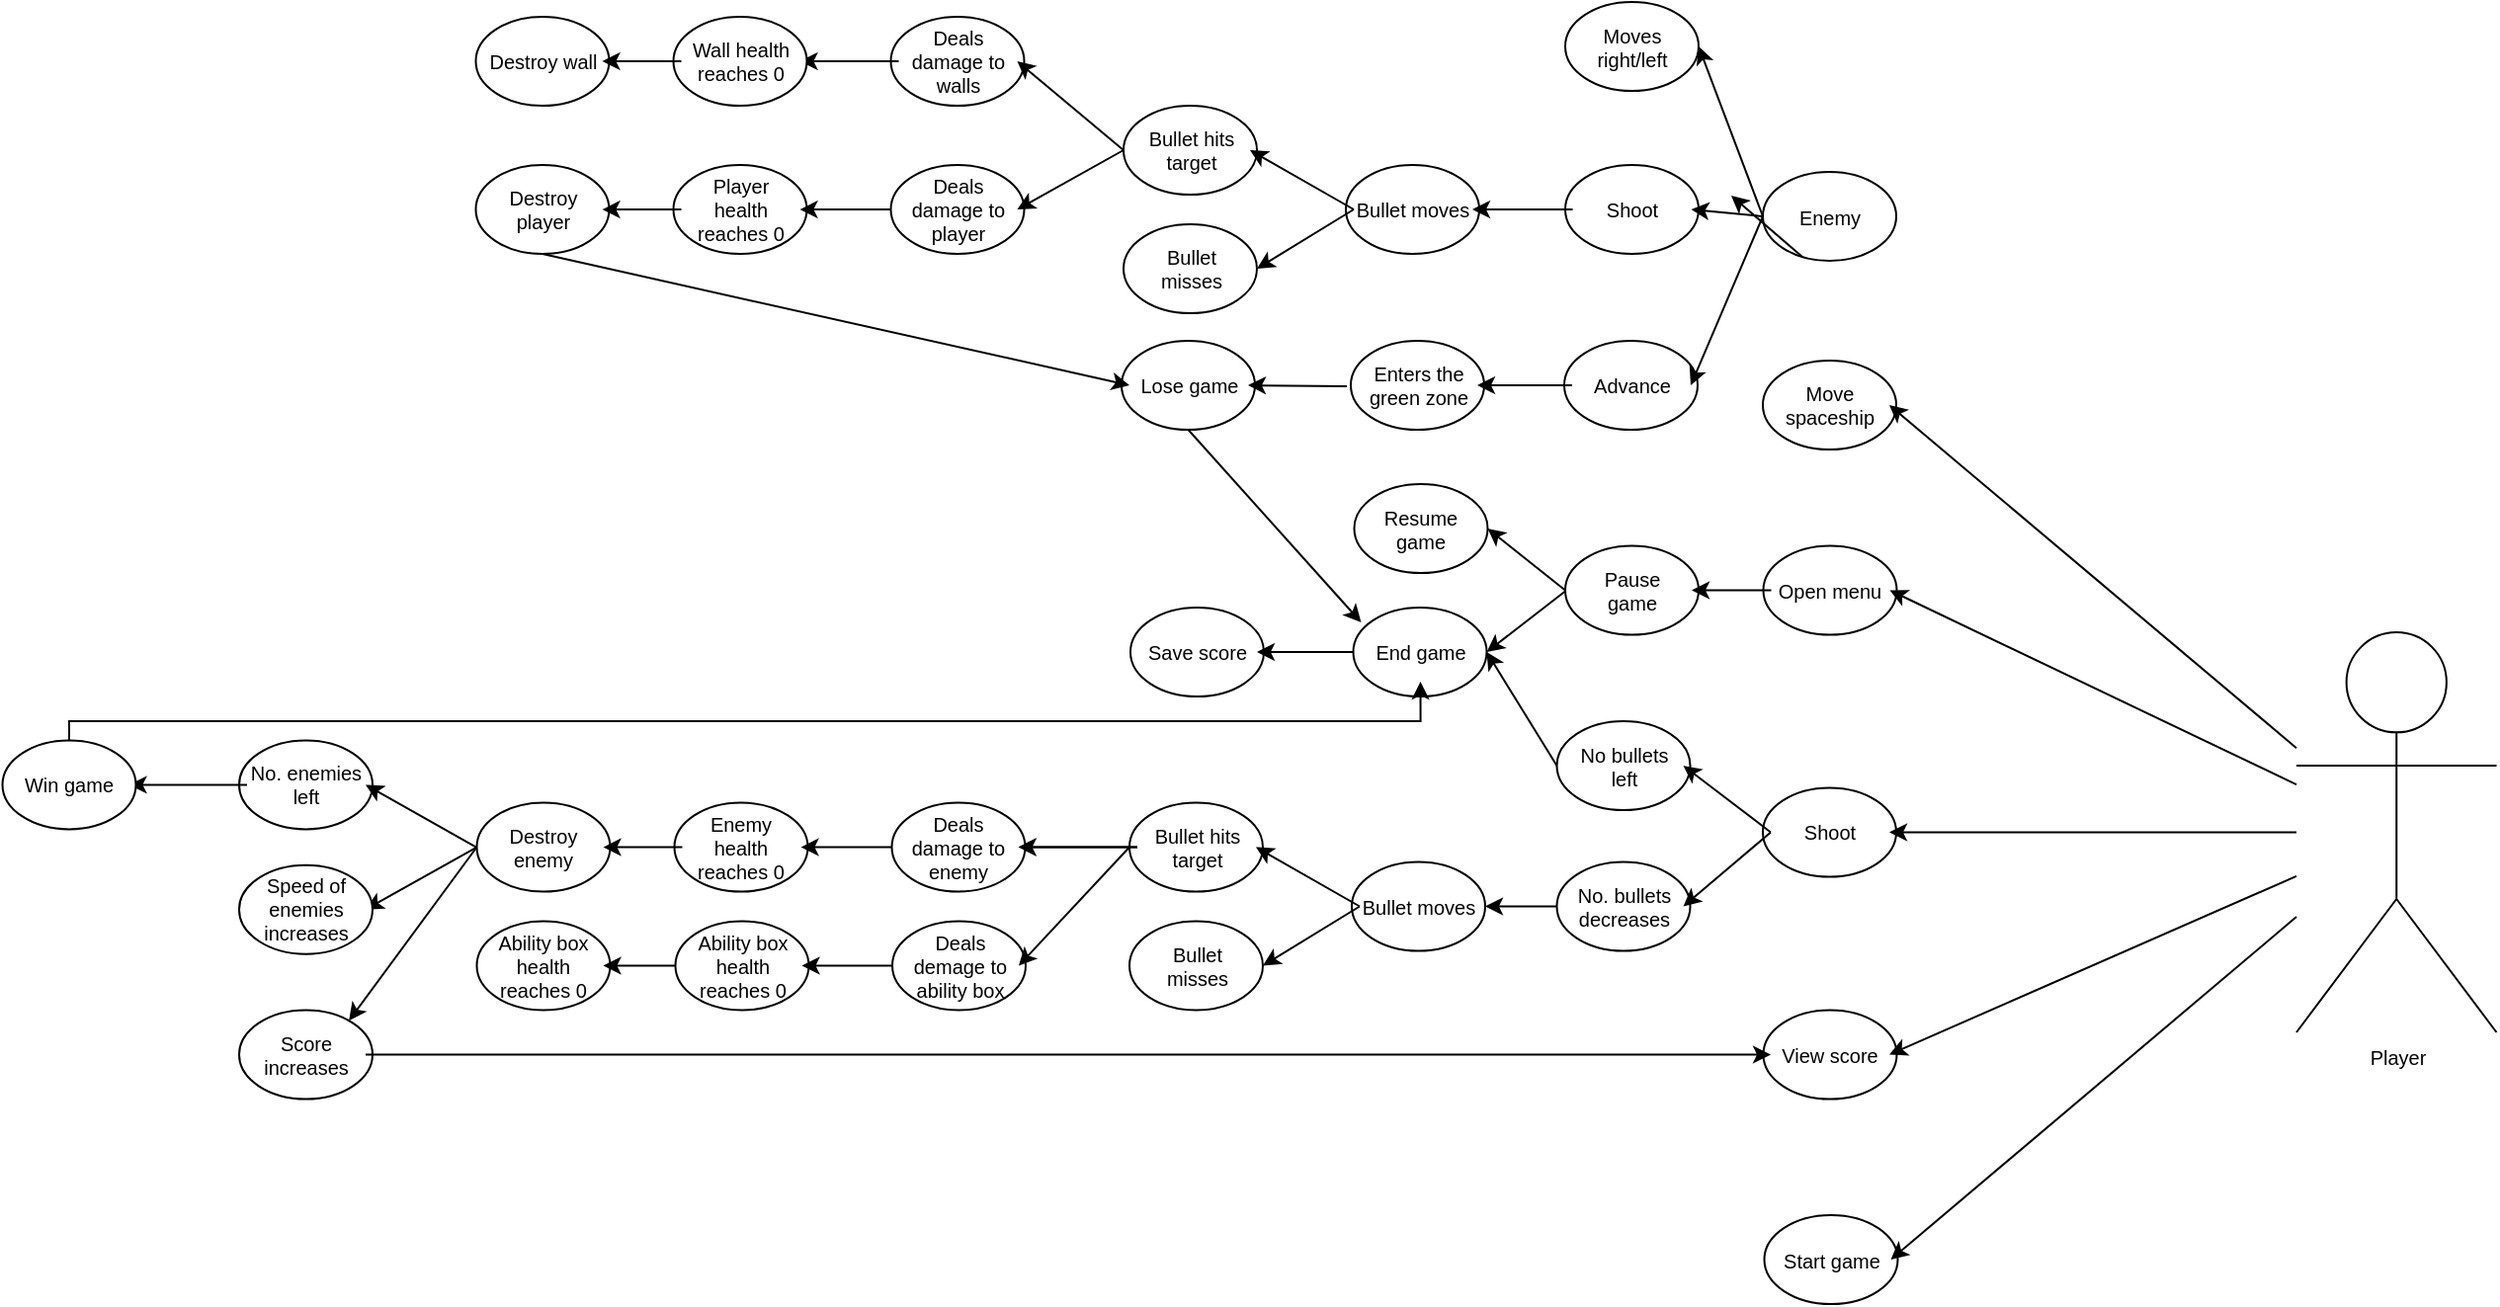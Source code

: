 <mxfile version="26.0.16">
  <diagram name="Page-1" id="b5b7bab2-c9e2-2cf4-8b2a-24fd1a2a6d21">
    <mxGraphModel dx="2098" dy="879" grid="1" gridSize="10" guides="1" tooltips="1" connect="1" arrows="1" fold="1" page="1" pageScale="1" pageWidth="827" pageHeight="1169" background="none" math="0" shadow="0">
      <root>
        <mxCell id="0" />
        <mxCell id="1" parent="0" />
        <mxCell id="6e0c8c40b5770093-67" style="edgeStyle=none;rounded=0;html=1;entryX=0.43;entryY=0.173;entryPerimeter=0;dashed=1;labelBackgroundColor=none;startFill=0;endArrow=open;endFill=0;endSize=10;fontFamily=Verdana;fontSize=10;" parent="1" target="6e0c8c40b5770093-47" edge="1">
          <mxGeometry relative="1" as="geometry">
            <mxPoint x="696.969" y="714.5" as="sourcePoint" />
          </mxGeometry>
        </mxCell>
        <mxCell id="6e0c8c40b5770093-58" style="rounded=0;html=1;dashed=1;labelBackgroundColor=none;startFill=0;endArrow=open;endFill=0;endSize=10;fontFamily=Verdana;fontSize=10;entryX=0.592;entryY=0.2;entryPerimeter=0;edgeStyle=elbowEdgeStyle;" parent="1" target="6e0c8c40b5770093-11" edge="1">
          <mxGeometry relative="1" as="geometry">
            <mxPoint x="528" y="220" as="sourcePoint" />
          </mxGeometry>
        </mxCell>
        <mxCell id="6e0c8c40b5770093-62" style="edgeStyle=none;rounded=0;html=1;dashed=1;labelBackgroundColor=none;startFill=0;endArrow=open;endFill=0;endSize=10;fontFamily=Verdana;fontSize=10;exitX=1.002;exitY=0.668;exitPerimeter=0;" parent="1" target="6e0c8c40b5770093-25" edge="1">
          <mxGeometry relative="1" as="geometry">
            <mxPoint x="966.06" y="360.84" as="sourcePoint" />
          </mxGeometry>
        </mxCell>
        <mxCell id="6e0c8c40b5770093-63" style="edgeStyle=orthogonalEdgeStyle;rounded=0;html=1;dashed=1;labelBackgroundColor=none;startFill=0;endArrow=open;endFill=0;endSize=10;fontFamily=Verdana;fontSize=10;" parent="1" target="6e0c8c40b5770093-25" edge="1">
          <mxGeometry relative="1" as="geometry">
            <Array as="points">
              <mxPoint x="665.5" y="359.5" />
              <mxPoint x="665.5" y="464.5" />
            </Array>
            <mxPoint x="641.5" y="359.6" as="sourcePoint" />
          </mxGeometry>
        </mxCell>
        <mxCell id="Hq6ZZw62BUB0z7HVOhvZ-6" value="Player" style="shape=umlActor;verticalLabelPosition=bottom;verticalAlign=top;html=1;fontSize=10;" vertex="1" parent="1">
          <mxGeometry x="650" y="795" width="101.25" height="202.5" as="geometry" />
        </mxCell>
        <mxCell id="Hq6ZZw62BUB0z7HVOhvZ-7" value="" style="ellipse;whiteSpace=wrap;html=1;fontSize=10;" vertex="1" parent="1">
          <mxGeometry x="380.75" y="1090" width="67.5" height="45" as="geometry" />
        </mxCell>
        <mxCell id="Hq6ZZw62BUB0z7HVOhvZ-10" value="Start game" style="text;html=1;align=center;verticalAlign=middle;whiteSpace=wrap;rounded=0;fontSize=10;" vertex="1" parent="1">
          <mxGeometry x="384.75" y="1097.5" width="60" height="30" as="geometry" />
        </mxCell>
        <mxCell id="Hq6ZZw62BUB0z7HVOhvZ-13" value="" style="ellipse;whiteSpace=wrap;html=1;fontSize=10;" vertex="1" parent="1">
          <mxGeometry x="380.25" y="751.25" width="67.5" height="45" as="geometry" />
        </mxCell>
        <mxCell id="Hq6ZZw62BUB0z7HVOhvZ-14" value="Open menu" style="text;html=1;align=center;verticalAlign=middle;whiteSpace=wrap;rounded=0;fontSize=10;" vertex="1" parent="1">
          <mxGeometry x="384.25" y="758.75" width="60" height="30" as="geometry" />
        </mxCell>
        <mxCell id="Hq6ZZw62BUB0z7HVOhvZ-15" value="" style="ellipse;whiteSpace=wrap;html=1;fontSize=10;" vertex="1" parent="1">
          <mxGeometry x="172.75" y="782.5" width="67.5" height="45" as="geometry" />
        </mxCell>
        <mxCell id="Hq6ZZw62BUB0z7HVOhvZ-16" value="End game" style="text;html=1;align=center;verticalAlign=middle;whiteSpace=wrap;rounded=0;fontSize=10;" vertex="1" parent="1">
          <mxGeometry x="176.75" y="790" width="60" height="30" as="geometry" />
        </mxCell>
        <mxCell id="Hq6ZZw62BUB0z7HVOhvZ-17" value="" style="ellipse;whiteSpace=wrap;html=1;fontSize=10;" vertex="1" parent="1">
          <mxGeometry x="380" y="657.5" width="67.5" height="45" as="geometry" />
        </mxCell>
        <mxCell id="Hq6ZZw62BUB0z7HVOhvZ-18" value="Move spaceship" style="text;html=1;align=center;verticalAlign=middle;whiteSpace=wrap;rounded=0;fontSize=10;" vertex="1" parent="1">
          <mxGeometry x="384" y="665" width="60" height="30" as="geometry" />
        </mxCell>
        <mxCell id="Hq6ZZw62BUB0z7HVOhvZ-19" value="" style="ellipse;whiteSpace=wrap;html=1;fontSize=10;" vertex="1" parent="1">
          <mxGeometry x="380" y="873.75" width="67.5" height="45" as="geometry" />
        </mxCell>
        <mxCell id="Hq6ZZw62BUB0z7HVOhvZ-20" value="Shoot" style="text;html=1;align=center;verticalAlign=middle;whiteSpace=wrap;rounded=0;fontSize=10;" vertex="1" parent="1">
          <mxGeometry x="384" y="881.25" width="60" height="30" as="geometry" />
        </mxCell>
        <mxCell id="Hq6ZZw62BUB0z7HVOhvZ-21" value="" style="ellipse;whiteSpace=wrap;html=1;fontSize=10;" vertex="1" parent="1">
          <mxGeometry x="380.25" y="986.25" width="67.5" height="45" as="geometry" />
        </mxCell>
        <mxCell id="Hq6ZZw62BUB0z7HVOhvZ-22" value="View score" style="text;html=1;align=center;verticalAlign=middle;whiteSpace=wrap;rounded=0;fontSize=10;" vertex="1" parent="1">
          <mxGeometry x="384" y="993.75" width="60" height="30" as="geometry" />
        </mxCell>
        <mxCell id="Hq6ZZw62BUB0z7HVOhvZ-25" value="" style="ellipse;whiteSpace=wrap;html=1;fontSize=10;" vertex="1" parent="1">
          <mxGeometry x="60" y="782.5" width="67.5" height="45" as="geometry" />
        </mxCell>
        <mxCell id="Hq6ZZw62BUB0z7HVOhvZ-26" value="Save score" style="text;html=1;align=center;verticalAlign=middle;whiteSpace=wrap;rounded=0;fontSize=10;" vertex="1" parent="1">
          <mxGeometry x="64" y="790" width="60" height="30" as="geometry" />
        </mxCell>
        <mxCell id="Hq6ZZw62BUB0z7HVOhvZ-27" value="" style="ellipse;whiteSpace=wrap;html=1;fontSize=10;" vertex="1" parent="1">
          <mxGeometry x="173.25" y="720" width="67.5" height="45" as="geometry" />
        </mxCell>
        <mxCell id="Hq6ZZw62BUB0z7HVOhvZ-28" value="Resume game" style="text;html=1;align=center;verticalAlign=middle;whiteSpace=wrap;rounded=0;fontSize=10;" vertex="1" parent="1">
          <mxGeometry x="177" y="727.5" width="60" height="30" as="geometry" />
        </mxCell>
        <mxCell id="Hq6ZZw62BUB0z7HVOhvZ-29" value="" style="ellipse;whiteSpace=wrap;html=1;fontSize=10;" vertex="1" parent="1">
          <mxGeometry x="280" y="751.25" width="67.5" height="45" as="geometry" />
        </mxCell>
        <mxCell id="Hq6ZZw62BUB0z7HVOhvZ-30" value="Pause&lt;br&gt;game" style="text;html=1;align=center;verticalAlign=middle;whiteSpace=wrap;rounded=0;fontSize=10;" vertex="1" parent="1">
          <mxGeometry x="284" y="758.75" width="60" height="30" as="geometry" />
        </mxCell>
        <mxCell id="Hq6ZZw62BUB0z7HVOhvZ-31" value="" style="ellipse;whiteSpace=wrap;html=1;fontSize=10;" vertex="1" parent="1">
          <mxGeometry x="275.75" y="840" width="67.5" height="45" as="geometry" />
        </mxCell>
        <mxCell id="Hq6ZZw62BUB0z7HVOhvZ-32" value="No bullets left" style="text;html=1;align=center;verticalAlign=middle;whiteSpace=wrap;rounded=0;fontSize=10;" vertex="1" parent="1">
          <mxGeometry x="279.75" y="847.5" width="60" height="30" as="geometry" />
        </mxCell>
        <mxCell id="Hq6ZZw62BUB0z7HVOhvZ-33" value="" style="ellipse;whiteSpace=wrap;html=1;fontSize=10;" vertex="1" parent="1">
          <mxGeometry x="172" y="911.25" width="67.5" height="45" as="geometry" />
        </mxCell>
        <mxCell id="Hq6ZZw62BUB0z7HVOhvZ-34" value="Bullet moves" style="text;html=1;align=center;verticalAlign=middle;whiteSpace=wrap;rounded=0;fontSize=10;" vertex="1" parent="1">
          <mxGeometry x="176" y="918.75" width="60" height="30" as="geometry" />
        </mxCell>
        <mxCell id="Hq6ZZw62BUB0z7HVOhvZ-35" value="" style="ellipse;whiteSpace=wrap;html=1;fontSize=10;" vertex="1" parent="1">
          <mxGeometry x="59.5" y="881.25" width="67.5" height="45" as="geometry" />
        </mxCell>
        <mxCell id="Hq6ZZw62BUB0z7HVOhvZ-103" value="" style="edgeStyle=orthogonalEdgeStyle;rounded=0;orthogonalLoop=1;jettySize=auto;html=1;" edge="1" parent="1" source="Hq6ZZw62BUB0z7HVOhvZ-36" target="Hq6ZZw62BUB0z7HVOhvZ-53">
          <mxGeometry relative="1" as="geometry" />
        </mxCell>
        <mxCell id="Hq6ZZw62BUB0z7HVOhvZ-36" value="Bullet hits target" style="text;html=1;align=center;verticalAlign=middle;whiteSpace=wrap;rounded=0;fontSize=10;" vertex="1" parent="1">
          <mxGeometry x="63.5" y="888.75" width="60" height="30" as="geometry" />
        </mxCell>
        <mxCell id="Hq6ZZw62BUB0z7HVOhvZ-37" value="" style="ellipse;whiteSpace=wrap;html=1;fontSize=10;" vertex="1" parent="1">
          <mxGeometry x="59.5" y="941.25" width="67.5" height="45" as="geometry" />
        </mxCell>
        <mxCell id="Hq6ZZw62BUB0z7HVOhvZ-38" value="Bullet misses" style="text;html=1;align=center;verticalAlign=middle;whiteSpace=wrap;rounded=0;fontSize=10;" vertex="1" parent="1">
          <mxGeometry x="63.5" y="948.75" width="60" height="30" as="geometry" />
        </mxCell>
        <mxCell id="Hq6ZZw62BUB0z7HVOhvZ-39" value="" style="ellipse;whiteSpace=wrap;html=1;fontSize=10;" vertex="1" parent="1">
          <mxGeometry x="275.75" y="911.25" width="67.5" height="45" as="geometry" />
        </mxCell>
        <mxCell id="Hq6ZZw62BUB0z7HVOhvZ-40" value="No. bullets decreases" style="text;html=1;align=center;verticalAlign=middle;whiteSpace=wrap;rounded=0;fontSize=10;" vertex="1" parent="1">
          <mxGeometry x="279.75" y="918.75" width="60" height="30" as="geometry" />
        </mxCell>
        <mxCell id="Hq6ZZw62BUB0z7HVOhvZ-42" value="" style="endArrow=classic;html=1;rounded=0;exitX=0;exitY=0.5;exitDx=0;exitDy=0;entryX=1;entryY=0.5;entryDx=0;entryDy=0;fontSize=10;" edge="1" parent="1" source="Hq6ZZw62BUB0z7HVOhvZ-14" target="Hq6ZZw62BUB0z7HVOhvZ-30">
          <mxGeometry width="50" height="50" relative="1" as="geometry">
            <mxPoint x="350" y="1031.25" as="sourcePoint" />
            <mxPoint x="400" y="981.25" as="targetPoint" />
          </mxGeometry>
        </mxCell>
        <mxCell id="Hq6ZZw62BUB0z7HVOhvZ-43" value="" style="endArrow=classic;html=1;rounded=0;exitX=0;exitY=0.5;exitDx=0;exitDy=0;entryX=1;entryY=0.5;entryDx=0;entryDy=0;fontSize=10;" edge="1" parent="1" source="Hq6ZZw62BUB0z7HVOhvZ-29" target="Hq6ZZw62BUB0z7HVOhvZ-27">
          <mxGeometry width="50" height="50" relative="1" as="geometry">
            <mxPoint x="360" y="1041.25" as="sourcePoint" />
            <mxPoint x="240.5" y="742.5" as="targetPoint" />
          </mxGeometry>
        </mxCell>
        <mxCell id="Hq6ZZw62BUB0z7HVOhvZ-44" value="" style="endArrow=classic;html=1;rounded=0;entryX=1;entryY=0.5;entryDx=0;entryDy=0;fontSize=10;" edge="1" parent="1" target="Hq6ZZw62BUB0z7HVOhvZ-15">
          <mxGeometry width="50" height="50" relative="1" as="geometry">
            <mxPoint x="280" y="774.25" as="sourcePoint" />
            <mxPoint x="420" y="1001.25" as="targetPoint" />
          </mxGeometry>
        </mxCell>
        <mxCell id="Hq6ZZw62BUB0z7HVOhvZ-45" value="" style="endArrow=classic;html=1;rounded=0;exitX=0;exitY=0.5;exitDx=0;exitDy=0;entryX=1;entryY=0.5;entryDx=0;entryDy=0;fontSize=10;" edge="1" parent="1" source="Hq6ZZw62BUB0z7HVOhvZ-15" target="Hq6ZZw62BUB0z7HVOhvZ-26">
          <mxGeometry width="50" height="50" relative="1" as="geometry">
            <mxPoint x="380" y="1061.25" as="sourcePoint" />
            <mxPoint x="430" y="1011.25" as="targetPoint" />
          </mxGeometry>
        </mxCell>
        <mxCell id="Hq6ZZw62BUB0z7HVOhvZ-46" value="" style="endArrow=classic;html=1;rounded=0;exitX=0;exitY=0.5;exitDx=0;exitDy=0;entryX=1;entryY=0.5;entryDx=0;entryDy=0;fontSize=10;" edge="1" parent="1" source="Hq6ZZw62BUB0z7HVOhvZ-20" target="Hq6ZZw62BUB0z7HVOhvZ-32">
          <mxGeometry width="50" height="50" relative="1" as="geometry">
            <mxPoint x="389.25" y="833.75" as="sourcePoint" />
            <mxPoint x="439.25" y="783.75" as="targetPoint" />
          </mxGeometry>
        </mxCell>
        <mxCell id="Hq6ZZw62BUB0z7HVOhvZ-47" value="" style="endArrow=classic;html=1;rounded=0;exitX=0;exitY=0.5;exitDx=0;exitDy=0;entryX=1;entryY=0.5;entryDx=0;entryDy=0;fontSize=10;" edge="1" parent="1" source="Hq6ZZw62BUB0z7HVOhvZ-20" target="Hq6ZZw62BUB0z7HVOhvZ-40">
          <mxGeometry width="50" height="50" relative="1" as="geometry">
            <mxPoint x="399.25" y="843.75" as="sourcePoint" />
            <mxPoint x="449.25" y="793.75" as="targetPoint" />
          </mxGeometry>
        </mxCell>
        <mxCell id="Hq6ZZw62BUB0z7HVOhvZ-48" value="" style="endArrow=classic;html=1;rounded=0;entryX=1;entryY=0.5;entryDx=0;entryDy=0;exitX=0;exitY=0.5;exitDx=0;exitDy=0;fontSize=10;" edge="1" parent="1" source="Hq6ZZw62BUB0z7HVOhvZ-39" target="Hq6ZZw62BUB0z7HVOhvZ-33">
          <mxGeometry width="50" height="50" relative="1" as="geometry">
            <mxPoint x="329.25" y="983.75" as="sourcePoint" />
            <mxPoint x="259.25" y="1003.75" as="targetPoint" />
          </mxGeometry>
        </mxCell>
        <mxCell id="Hq6ZZw62BUB0z7HVOhvZ-49" value="" style="endArrow=classic;html=1;rounded=0;exitX=0;exitY=0.5;exitDx=0;exitDy=0;entryX=1;entryY=0.5;entryDx=0;entryDy=0;fontSize=10;" edge="1" parent="1" source="Hq6ZZw62BUB0z7HVOhvZ-34" target="Hq6ZZw62BUB0z7HVOhvZ-36">
          <mxGeometry width="50" height="50" relative="1" as="geometry">
            <mxPoint x="419.25" y="863.75" as="sourcePoint" />
            <mxPoint x="469.25" y="813.75" as="targetPoint" />
          </mxGeometry>
        </mxCell>
        <mxCell id="Hq6ZZw62BUB0z7HVOhvZ-50" value="" style="endArrow=classic;html=1;rounded=0;exitX=0;exitY=0.5;exitDx=0;exitDy=0;entryX=1;entryY=0.5;entryDx=0;entryDy=0;fontSize=10;" edge="1" parent="1" source="Hq6ZZw62BUB0z7HVOhvZ-34" target="Hq6ZZw62BUB0z7HVOhvZ-37">
          <mxGeometry width="50" height="50" relative="1" as="geometry">
            <mxPoint x="429.25" y="873.75" as="sourcePoint" />
            <mxPoint x="479.25" y="823.75" as="targetPoint" />
          </mxGeometry>
        </mxCell>
        <mxCell id="Hq6ZZw62BUB0z7HVOhvZ-52" value="" style="ellipse;whiteSpace=wrap;html=1;fontSize=10;" vertex="1" parent="1">
          <mxGeometry x="-60.75" y="881.25" width="67.5" height="45" as="geometry" />
        </mxCell>
        <mxCell id="Hq6ZZw62BUB0z7HVOhvZ-53" value="Deals damage to enemy" style="text;html=1;align=center;verticalAlign=middle;whiteSpace=wrap;rounded=0;fontSize=10;" vertex="1" parent="1">
          <mxGeometry x="-56.75" y="888.75" width="60" height="30" as="geometry" />
        </mxCell>
        <mxCell id="Hq6ZZw62BUB0z7HVOhvZ-63" value="" style="endArrow=classic;html=1;rounded=0;exitX=0;exitY=0.5;exitDx=0;exitDy=0;entryX=1;entryY=0.5;entryDx=0;entryDy=0;fontSize=10;" edge="1" parent="1" source="Hq6ZZw62BUB0z7HVOhvZ-36" target="Hq6ZZw62BUB0z7HVOhvZ-53">
          <mxGeometry width="50" height="50" relative="1" as="geometry">
            <mxPoint x="186.25" y="943.75" as="sourcePoint" />
            <mxPoint x="137.25" y="973.75" as="targetPoint" />
          </mxGeometry>
        </mxCell>
        <mxCell id="Hq6ZZw62BUB0z7HVOhvZ-68" value="" style="ellipse;whiteSpace=wrap;html=1;fontSize=10;" vertex="1" parent="1">
          <mxGeometry x="-270.75" y="881.26" width="67.5" height="45" as="geometry" />
        </mxCell>
        <mxCell id="Hq6ZZw62BUB0z7HVOhvZ-69" value="Destroy enemy" style="text;html=1;align=center;verticalAlign=middle;whiteSpace=wrap;rounded=0;fontSize=10;" vertex="1" parent="1">
          <mxGeometry x="-266.75" y="888.76" width="60" height="30" as="geometry" />
        </mxCell>
        <mxCell id="Hq6ZZw62BUB0z7HVOhvZ-72" value="" style="endArrow=classic;html=1;rounded=0;exitX=0;exitY=0.5;exitDx=0;exitDy=0;entryX=1;entryY=0.5;entryDx=0;entryDy=0;fontSize=10;" edge="1" parent="1" source="Hq6ZZw62BUB0z7HVOhvZ-68">
          <mxGeometry width="50" height="50" relative="1" as="geometry">
            <mxPoint x="-144" y="943.76" as="sourcePoint" />
            <mxPoint x="-327" y="935.32" as="targetPoint" />
          </mxGeometry>
        </mxCell>
        <mxCell id="Hq6ZZw62BUB0z7HVOhvZ-73" value="" style="ellipse;whiteSpace=wrap;html=1;fontSize=10;" vertex="1" parent="1">
          <mxGeometry x="-391" y="849.69" width="67.5" height="45" as="geometry" />
        </mxCell>
        <mxCell id="Hq6ZZw62BUB0z7HVOhvZ-80" style="edgeStyle=orthogonalEdgeStyle;rounded=0;orthogonalLoop=1;jettySize=auto;html=1;exitX=0;exitY=0.5;exitDx=0;exitDy=0;entryX=1;entryY=0.5;entryDx=0;entryDy=0;fontSize=10;" edge="1" parent="1" source="Hq6ZZw62BUB0z7HVOhvZ-74" target="Hq6ZZw62BUB0z7HVOhvZ-79">
          <mxGeometry relative="1" as="geometry" />
        </mxCell>
        <mxCell id="Hq6ZZw62BUB0z7HVOhvZ-74" value="No. enemies left" style="text;html=1;align=center;verticalAlign=middle;whiteSpace=wrap;rounded=0;fontSize=10;" vertex="1" parent="1">
          <mxGeometry x="-387" y="857.19" width="60" height="30" as="geometry" />
        </mxCell>
        <mxCell id="Hq6ZZw62BUB0z7HVOhvZ-75" value="" style="endArrow=classic;html=1;rounded=0;entryX=1;entryY=0.5;entryDx=0;entryDy=0;fontSize=10;" edge="1" parent="1" target="Hq6ZZw62BUB0z7HVOhvZ-74">
          <mxGeometry width="50" height="50" relative="1" as="geometry">
            <mxPoint x="-271" y="903.76" as="sourcePoint" />
            <mxPoint x="-321" y="873.76" as="targetPoint" />
          </mxGeometry>
        </mxCell>
        <mxCell id="Hq6ZZw62BUB0z7HVOhvZ-78" value="" style="ellipse;whiteSpace=wrap;html=1;fontSize=10;" vertex="1" parent="1">
          <mxGeometry x="-510.75" y="849.69" width="67.5" height="45" as="geometry" />
        </mxCell>
        <mxCell id="Hq6ZZw62BUB0z7HVOhvZ-92" style="edgeStyle=orthogonalEdgeStyle;rounded=0;orthogonalLoop=1;jettySize=auto;html=1;entryX=0.5;entryY=1;entryDx=0;entryDy=0;fontSize=10;exitX=0.5;exitY=0;exitDx=0;exitDy=0;" edge="1" parent="1" source="Hq6ZZw62BUB0z7HVOhvZ-78" target="Hq6ZZw62BUB0z7HVOhvZ-16">
          <mxGeometry relative="1" as="geometry">
            <mxPoint x="-590" y="810" as="sourcePoint" />
            <Array as="points">
              <mxPoint x="-477" y="840" />
              <mxPoint x="207" y="840" />
            </Array>
          </mxGeometry>
        </mxCell>
        <mxCell id="Hq6ZZw62BUB0z7HVOhvZ-79" value="Win game" style="text;html=1;align=center;verticalAlign=middle;whiteSpace=wrap;rounded=0;fontSize=10;" vertex="1" parent="1">
          <mxGeometry x="-506.75" y="857.19" width="60" height="30" as="geometry" />
        </mxCell>
        <mxCell id="Hq6ZZw62BUB0z7HVOhvZ-82" value="" style="ellipse;whiteSpace=wrap;html=1;fontSize=10;" vertex="1" parent="1">
          <mxGeometry x="-391" y="912.82" width="67.5" height="45" as="geometry" />
        </mxCell>
        <mxCell id="Hq6ZZw62BUB0z7HVOhvZ-84" value="Speed of enemies increases" style="text;html=1;align=center;verticalAlign=middle;whiteSpace=wrap;rounded=0;fontSize=10;" vertex="1" parent="1">
          <mxGeometry x="-387" y="920.32" width="60" height="30" as="geometry" />
        </mxCell>
        <mxCell id="Hq6ZZw62BUB0z7HVOhvZ-94" value="" style="ellipse;whiteSpace=wrap;html=1;fontSize=10;" vertex="1" parent="1">
          <mxGeometry x="-170.75" y="881.26" width="67.5" height="45" as="geometry" />
        </mxCell>
        <mxCell id="Hq6ZZw62BUB0z7HVOhvZ-95" value="Enemy health reaches 0" style="text;html=1;align=center;verticalAlign=middle;whiteSpace=wrap;rounded=0;fontSize=10;" vertex="1" parent="1">
          <mxGeometry x="-166.75" y="888.76" width="60" height="30" as="geometry" />
        </mxCell>
        <mxCell id="Hq6ZZw62BUB0z7HVOhvZ-104" value="" style="endArrow=classic;html=1;rounded=0;exitX=0;exitY=0.5;exitDx=0;exitDy=0;entryX=1;entryY=0.5;entryDx=0;entryDy=0;fontSize=10;" edge="1" parent="1" source="Hq6ZZw62BUB0z7HVOhvZ-52" target="Hq6ZZw62BUB0z7HVOhvZ-95">
          <mxGeometry width="50" height="50" relative="1" as="geometry">
            <mxPoint x="73.25" y="913.75" as="sourcePoint" />
            <mxPoint x="13.25" y="913.75" as="targetPoint" />
          </mxGeometry>
        </mxCell>
        <mxCell id="Hq6ZZw62BUB0z7HVOhvZ-105" value="" style="endArrow=classic;html=1;rounded=0;exitX=0;exitY=0.5;exitDx=0;exitDy=0;entryX=1;entryY=0.5;entryDx=0;entryDy=0;fontSize=10;" edge="1" parent="1" source="Hq6ZZw62BUB0z7HVOhvZ-95" target="Hq6ZZw62BUB0z7HVOhvZ-69">
          <mxGeometry width="50" height="50" relative="1" as="geometry">
            <mxPoint x="-50.75" y="913.75" as="sourcePoint" />
            <mxPoint x="-96.75" y="913.75" as="targetPoint" />
          </mxGeometry>
        </mxCell>
        <mxCell id="Hq6ZZw62BUB0z7HVOhvZ-107" value="" style="ellipse;whiteSpace=wrap;html=1;fontSize=10;" vertex="1" parent="1">
          <mxGeometry x="-391" y="986.25" width="67.5" height="45" as="geometry" />
        </mxCell>
        <mxCell id="Hq6ZZw62BUB0z7HVOhvZ-108" value="Score increases" style="text;html=1;align=center;verticalAlign=middle;whiteSpace=wrap;rounded=0;fontSize=10;" vertex="1" parent="1">
          <mxGeometry x="-387" y="993.75" width="60" height="30" as="geometry" />
        </mxCell>
        <mxCell id="Hq6ZZw62BUB0z7HVOhvZ-112" value="" style="endArrow=classic;html=1;rounded=0;exitX=1;exitY=0.5;exitDx=0;exitDy=0;entryX=0;entryY=0.5;entryDx=0;entryDy=0;fontSize=10;" edge="1" parent="1" source="Hq6ZZw62BUB0z7HVOhvZ-108" target="Hq6ZZw62BUB0z7HVOhvZ-22">
          <mxGeometry width="50" height="50" relative="1" as="geometry">
            <mxPoint x="186" y="944" as="sourcePoint" />
            <mxPoint x="137" y="974" as="targetPoint" />
          </mxGeometry>
        </mxCell>
        <mxCell id="Hq6ZZw62BUB0z7HVOhvZ-114" value="" style="endArrow=classic;html=1;rounded=0;fontSize=10;exitX=0;exitY=0.5;exitDx=0;exitDy=0;entryX=1;entryY=0.5;entryDx=0;entryDy=0;" edge="1" parent="1" source="Hq6ZZw62BUB0z7HVOhvZ-31" target="Hq6ZZw62BUB0z7HVOhvZ-15">
          <mxGeometry width="50" height="50" relative="1" as="geometry">
            <mxPoint x="290" y="784.25" as="sourcePoint" />
            <mxPoint x="240" y="820" as="targetPoint" />
          </mxGeometry>
        </mxCell>
        <mxCell id="Hq6ZZw62BUB0z7HVOhvZ-117" value="" style="ellipse;whiteSpace=wrap;html=1;fontSize=10;" vertex="1" parent="1">
          <mxGeometry x="380" y="562" width="67.5" height="45" as="geometry" />
        </mxCell>
        <mxCell id="Hq6ZZw62BUB0z7HVOhvZ-118" value="Enemy" style="text;html=1;align=center;verticalAlign=middle;whiteSpace=wrap;rounded=0;fontSize=10;" vertex="1" parent="1">
          <mxGeometry x="384" y="569.5" width="60" height="30" as="geometry" />
        </mxCell>
        <mxCell id="Hq6ZZw62BUB0z7HVOhvZ-120" value="" style="ellipse;whiteSpace=wrap;html=1;fontSize=10;" vertex="1" parent="1">
          <mxGeometry x="279.5" y="647.5" width="67.5" height="45" as="geometry" />
        </mxCell>
        <mxCell id="Hq6ZZw62BUB0z7HVOhvZ-121" value="Advance" style="text;html=1;align=center;verticalAlign=middle;whiteSpace=wrap;rounded=0;fontSize=10;" vertex="1" parent="1">
          <mxGeometry x="283.5" y="655" width="60" height="30" as="geometry" />
        </mxCell>
        <mxCell id="Hq6ZZw62BUB0z7HVOhvZ-122" value="" style="ellipse;whiteSpace=wrap;html=1;fontSize=10;" vertex="1" parent="1">
          <mxGeometry x="280" y="558.5" width="67.5" height="45" as="geometry" />
        </mxCell>
        <mxCell id="Hq6ZZw62BUB0z7HVOhvZ-123" value="Shoot" style="text;html=1;align=center;verticalAlign=middle;whiteSpace=wrap;rounded=0;fontSize=10;" vertex="1" parent="1">
          <mxGeometry x="283.75" y="566" width="60" height="30" as="geometry" />
        </mxCell>
        <mxCell id="Hq6ZZw62BUB0z7HVOhvZ-124" value="" style="endArrow=classic;html=1;rounded=0;exitX=0;exitY=0.5;exitDx=0;exitDy=0;entryX=1;entryY=0.5;entryDx=0;entryDy=0;fontSize=10;" edge="1" parent="1" source="Hq6ZZw62BUB0z7HVOhvZ-117" target="Hq6ZZw62BUB0z7HVOhvZ-123">
          <mxGeometry width="50" height="50" relative="1" as="geometry">
            <mxPoint x="394" y="784" as="sourcePoint" />
            <mxPoint x="354" y="784" as="targetPoint" />
          </mxGeometry>
        </mxCell>
        <mxCell id="Hq6ZZw62BUB0z7HVOhvZ-125" value="" style="endArrow=classic;html=1;rounded=0;exitX=0;exitY=0.5;exitDx=0;exitDy=0;fontSize=10;entryX=1;entryY=0.5;entryDx=0;entryDy=0;" edge="1" parent="1" source="Hq6ZZw62BUB0z7HVOhvZ-117" target="Hq6ZZw62BUB0z7HVOhvZ-121">
          <mxGeometry width="50" height="50" relative="1" as="geometry">
            <mxPoint x="390" y="595" as="sourcePoint" />
            <mxPoint x="360" y="610" as="targetPoint" />
          </mxGeometry>
        </mxCell>
        <mxCell id="Hq6ZZw62BUB0z7HVOhvZ-126" value="" style="ellipse;whiteSpace=wrap;html=1;fontSize=10;" vertex="1" parent="1">
          <mxGeometry x="169" y="558.5" width="67.5" height="45" as="geometry" />
        </mxCell>
        <mxCell id="Hq6ZZw62BUB0z7HVOhvZ-127" value="Bullet moves" style="text;html=1;align=center;verticalAlign=middle;whiteSpace=wrap;rounded=0;fontSize=10;" vertex="1" parent="1">
          <mxGeometry x="173" y="566" width="60" height="30" as="geometry" />
        </mxCell>
        <mxCell id="Hq6ZZw62BUB0z7HVOhvZ-128" value="" style="ellipse;whiteSpace=wrap;html=1;fontSize=10;" vertex="1" parent="1">
          <mxGeometry x="56.5" y="528.5" width="67.5" height="45" as="geometry" />
        </mxCell>
        <mxCell id="Hq6ZZw62BUB0z7HVOhvZ-129" value="Bullet hits target" style="text;html=1;align=center;verticalAlign=middle;whiteSpace=wrap;rounded=0;fontSize=10;" vertex="1" parent="1">
          <mxGeometry x="60.5" y="536" width="60" height="30" as="geometry" />
        </mxCell>
        <mxCell id="Hq6ZZw62BUB0z7HVOhvZ-130" value="" style="ellipse;whiteSpace=wrap;html=1;fontSize=10;" vertex="1" parent="1">
          <mxGeometry x="56.5" y="588.5" width="67.5" height="45" as="geometry" />
        </mxCell>
        <mxCell id="Hq6ZZw62BUB0z7HVOhvZ-131" value="Bullet misses" style="text;html=1;align=center;verticalAlign=middle;whiteSpace=wrap;rounded=0;fontSize=10;" vertex="1" parent="1">
          <mxGeometry x="60.5" y="596" width="60" height="30" as="geometry" />
        </mxCell>
        <mxCell id="Hq6ZZw62BUB0z7HVOhvZ-132" value="" style="endArrow=classic;html=1;rounded=0;exitX=0;exitY=0.5;exitDx=0;exitDy=0;entryX=1;entryY=0.5;entryDx=0;entryDy=0;fontSize=10;" edge="1" parent="1" source="Hq6ZZw62BUB0z7HVOhvZ-127" target="Hq6ZZw62BUB0z7HVOhvZ-129">
          <mxGeometry width="50" height="50" relative="1" as="geometry">
            <mxPoint x="416.25" y="511" as="sourcePoint" />
            <mxPoint x="466.25" y="461" as="targetPoint" />
          </mxGeometry>
        </mxCell>
        <mxCell id="Hq6ZZw62BUB0z7HVOhvZ-133" value="" style="endArrow=classic;html=1;rounded=0;exitX=0;exitY=0.5;exitDx=0;exitDy=0;entryX=1;entryY=0.5;entryDx=0;entryDy=0;fontSize=10;" edge="1" parent="1" source="Hq6ZZw62BUB0z7HVOhvZ-127" target="Hq6ZZw62BUB0z7HVOhvZ-130">
          <mxGeometry width="50" height="50" relative="1" as="geometry">
            <mxPoint x="426.25" y="521" as="sourcePoint" />
            <mxPoint x="476.25" y="471" as="targetPoint" />
          </mxGeometry>
        </mxCell>
        <mxCell id="Hq6ZZw62BUB0z7HVOhvZ-137" value="" style="endArrow=classic;html=1;rounded=0;fontSize=10;entryX=1;entryY=0.5;entryDx=0;entryDy=0;exitX=0;exitY=0.5;exitDx=0;exitDy=0;" edge="1" parent="1" source="Hq6ZZw62BUB0z7HVOhvZ-123" target="Hq6ZZw62BUB0z7HVOhvZ-127">
          <mxGeometry width="50" height="50" relative="1" as="geometry">
            <mxPoint x="269.5" y="557.5" as="sourcePoint" />
            <mxPoint x="229.5" y="617.5" as="targetPoint" />
          </mxGeometry>
        </mxCell>
        <mxCell id="Hq6ZZw62BUB0z7HVOhvZ-138" value="" style="ellipse;whiteSpace=wrap;html=1;fontSize=10;" vertex="1" parent="1">
          <mxGeometry x="171.5" y="647.5" width="67.5" height="45" as="geometry" />
        </mxCell>
        <mxCell id="Hq6ZZw62BUB0z7HVOhvZ-139" value="Enters the green zone" style="text;html=1;align=center;verticalAlign=middle;whiteSpace=wrap;rounded=0;fontSize=10;" vertex="1" parent="1">
          <mxGeometry x="175.5" y="655" width="60" height="30" as="geometry" />
        </mxCell>
        <mxCell id="Hq6ZZw62BUB0z7HVOhvZ-142" value="" style="ellipse;whiteSpace=wrap;html=1;fontSize=10;" vertex="1" parent="1">
          <mxGeometry x="55.5" y="647.5" width="67.5" height="45" as="geometry" />
        </mxCell>
        <mxCell id="Hq6ZZw62BUB0z7HVOhvZ-143" value="Lose game" style="text;html=1;align=center;verticalAlign=middle;whiteSpace=wrap;rounded=0;fontSize=10;" vertex="1" parent="1">
          <mxGeometry x="59.5" y="655" width="60" height="30" as="geometry" />
        </mxCell>
        <mxCell id="Hq6ZZw62BUB0z7HVOhvZ-145" value="" style="endArrow=classic;html=1;rounded=0;entryX=0;entryY=0;entryDx=0;entryDy=0;fontSize=10;exitX=0.5;exitY=1;exitDx=0;exitDy=0;" edge="1" parent="1" source="Hq6ZZw62BUB0z7HVOhvZ-142" target="Hq6ZZw62BUB0z7HVOhvZ-16">
          <mxGeometry width="50" height="50" relative="1" as="geometry">
            <mxPoint x="80" y="710" as="sourcePoint" />
            <mxPoint x="135" y="594" as="targetPoint" />
          </mxGeometry>
        </mxCell>
        <mxCell id="Hq6ZZw62BUB0z7HVOhvZ-147" value="" style="endArrow=classic;html=1;rounded=0;fontSize=10;entryX=1;entryY=0.5;entryDx=0;entryDy=0;exitX=0;exitY=0.5;exitDx=0;exitDy=0;" edge="1" parent="1" source="Hq6ZZw62BUB0z7HVOhvZ-121" target="Hq6ZZw62BUB0z7HVOhvZ-139">
          <mxGeometry width="50" height="50" relative="1" as="geometry">
            <mxPoint x="293.5" y="591.5" as="sourcePoint" />
            <mxPoint x="243.5" y="591.5" as="targetPoint" />
          </mxGeometry>
        </mxCell>
        <mxCell id="Hq6ZZw62BUB0z7HVOhvZ-148" value="" style="endArrow=classic;html=1;rounded=0;fontSize=10;entryX=1;entryY=0.5;entryDx=0;entryDy=0;" edge="1" parent="1" target="Hq6ZZw62BUB0z7HVOhvZ-143">
          <mxGeometry width="50" height="50" relative="1" as="geometry">
            <mxPoint x="169.5" y="670.5" as="sourcePoint" />
            <mxPoint x="245.5" y="680.5" as="targetPoint" />
          </mxGeometry>
        </mxCell>
        <mxCell id="Hq6ZZw62BUB0z7HVOhvZ-149" value="" style="ellipse;whiteSpace=wrap;html=1;fontSize=10;" vertex="1" parent="1">
          <mxGeometry x="-61.25" y="558.5" width="67.5" height="45" as="geometry" />
        </mxCell>
        <mxCell id="Hq6ZZw62BUB0z7HVOhvZ-150" value="Deals damage to player" style="text;html=1;align=center;verticalAlign=middle;whiteSpace=wrap;rounded=0;fontSize=10;" vertex="1" parent="1">
          <mxGeometry x="-57.25" y="566.0" width="60" height="30" as="geometry" />
        </mxCell>
        <mxCell id="Hq6ZZw62BUB0z7HVOhvZ-151" value="" style="ellipse;whiteSpace=wrap;html=1;fontSize=10;" vertex="1" parent="1">
          <mxGeometry x="-271.25" y="558.51" width="67.5" height="45" as="geometry" />
        </mxCell>
        <mxCell id="Hq6ZZw62BUB0z7HVOhvZ-152" value="Destroy player" style="text;html=1;align=center;verticalAlign=middle;whiteSpace=wrap;rounded=0;fontSize=10;" vertex="1" parent="1">
          <mxGeometry x="-267.25" y="566.01" width="60" height="30" as="geometry" />
        </mxCell>
        <mxCell id="Hq6ZZw62BUB0z7HVOhvZ-153" value="" style="ellipse;whiteSpace=wrap;html=1;fontSize=10;" vertex="1" parent="1">
          <mxGeometry x="-171.25" y="558.51" width="67.5" height="45" as="geometry" />
        </mxCell>
        <mxCell id="Hq6ZZw62BUB0z7HVOhvZ-154" value="Player health reaches 0" style="text;html=1;align=center;verticalAlign=middle;whiteSpace=wrap;rounded=0;fontSize=10;" vertex="1" parent="1">
          <mxGeometry x="-167.25" y="566.01" width="60" height="30" as="geometry" />
        </mxCell>
        <mxCell id="Hq6ZZw62BUB0z7HVOhvZ-155" value="" style="endArrow=classic;html=1;rounded=0;exitX=0;exitY=0.5;exitDx=0;exitDy=0;entryX=1;entryY=0.5;entryDx=0;entryDy=0;fontSize=10;" edge="1" parent="1" source="Hq6ZZw62BUB0z7HVOhvZ-149" target="Hq6ZZw62BUB0z7HVOhvZ-154">
          <mxGeometry width="50" height="50" relative="1" as="geometry">
            <mxPoint x="72.75" y="591" as="sourcePoint" />
            <mxPoint x="12.75" y="591" as="targetPoint" />
          </mxGeometry>
        </mxCell>
        <mxCell id="Hq6ZZw62BUB0z7HVOhvZ-156" value="" style="endArrow=classic;html=1;rounded=0;exitX=0;exitY=0.5;exitDx=0;exitDy=0;entryX=1;entryY=0.5;entryDx=0;entryDy=0;fontSize=10;" edge="1" parent="1" source="Hq6ZZw62BUB0z7HVOhvZ-154" target="Hq6ZZw62BUB0z7HVOhvZ-152">
          <mxGeometry width="50" height="50" relative="1" as="geometry">
            <mxPoint x="-51.25" y="591" as="sourcePoint" />
            <mxPoint x="-97.25" y="591" as="targetPoint" />
          </mxGeometry>
        </mxCell>
        <mxCell id="Hq6ZZw62BUB0z7HVOhvZ-157" value="" style="endArrow=classic;html=1;rounded=0;exitX=0;exitY=0.5;exitDx=0;exitDy=0;entryX=1;entryY=0.5;entryDx=0;entryDy=0;fontSize=10;" edge="1" parent="1" source="Hq6ZZw62BUB0z7HVOhvZ-128" target="Hq6ZZw62BUB0z7HVOhvZ-150">
          <mxGeometry width="50" height="50" relative="1" as="geometry">
            <mxPoint x="-50.5" y="560.5" as="sourcePoint" />
            <mxPoint x="-96.5" y="561.5" as="targetPoint" />
          </mxGeometry>
        </mxCell>
        <mxCell id="Hq6ZZw62BUB0z7HVOhvZ-158" value="" style="endArrow=classic;html=1;rounded=0;fontSize=10;entryX=0;entryY=0.5;entryDx=0;entryDy=0;exitX=0.5;exitY=1;exitDx=0;exitDy=0;" edge="1" parent="1" source="Hq6ZZw62BUB0z7HVOhvZ-151" target="Hq6ZZw62BUB0z7HVOhvZ-143">
          <mxGeometry width="50" height="50" relative="1" as="geometry">
            <mxPoint x="-230.5" y="577.5" as="sourcePoint" />
            <mxPoint x="49.5" y="667.5" as="targetPoint" />
          </mxGeometry>
        </mxCell>
        <mxCell id="Hq6ZZw62BUB0z7HVOhvZ-159" value="" style="ellipse;whiteSpace=wrap;html=1;fontSize=10;" vertex="1" parent="1">
          <mxGeometry x="-61.25" y="483.5" width="67.5" height="45" as="geometry" />
        </mxCell>
        <mxCell id="Hq6ZZw62BUB0z7HVOhvZ-167" style="edgeStyle=orthogonalEdgeStyle;rounded=0;orthogonalLoop=1;jettySize=auto;html=1;exitX=0;exitY=0.5;exitDx=0;exitDy=0;entryX=1;entryY=0.5;entryDx=0;entryDy=0;" edge="1" parent="1" source="Hq6ZZw62BUB0z7HVOhvZ-160" target="Hq6ZZw62BUB0z7HVOhvZ-165">
          <mxGeometry relative="1" as="geometry" />
        </mxCell>
        <mxCell id="Hq6ZZw62BUB0z7HVOhvZ-160" value="Deals damage to walls" style="text;html=1;align=center;verticalAlign=middle;whiteSpace=wrap;rounded=0;fontSize=10;" vertex="1" parent="1">
          <mxGeometry x="-57.25" y="491.0" width="60" height="30" as="geometry" />
        </mxCell>
        <mxCell id="Hq6ZZw62BUB0z7HVOhvZ-161" value="" style="endArrow=classic;html=1;rounded=0;exitX=0;exitY=0.5;exitDx=0;exitDy=0;entryX=1;entryY=0.5;entryDx=0;entryDy=0;fontSize=10;" edge="1" parent="1" source="Hq6ZZw62BUB0z7HVOhvZ-128" target="Hq6ZZw62BUB0z7HVOhvZ-160">
          <mxGeometry width="50" height="50" relative="1" as="geometry">
            <mxPoint x="66.5" y="561.5" as="sourcePoint" />
            <mxPoint x="12.5" y="591.5" as="targetPoint" />
          </mxGeometry>
        </mxCell>
        <mxCell id="Hq6ZZw62BUB0z7HVOhvZ-162" value="" style="ellipse;whiteSpace=wrap;html=1;fontSize=10;" vertex="1" parent="1">
          <mxGeometry x="-271.25" y="483.5" width="67.5" height="45" as="geometry" />
        </mxCell>
        <mxCell id="Hq6ZZw62BUB0z7HVOhvZ-163" value="Destroy wall" style="text;html=1;align=center;verticalAlign=middle;whiteSpace=wrap;rounded=0;fontSize=10;" vertex="1" parent="1">
          <mxGeometry x="-267.25" y="491" width="60" height="30" as="geometry" />
        </mxCell>
        <mxCell id="Hq6ZZw62BUB0z7HVOhvZ-164" value="" style="ellipse;whiteSpace=wrap;html=1;fontSize=10;" vertex="1" parent="1">
          <mxGeometry x="-171.25" y="483.5" width="67.5" height="45" as="geometry" />
        </mxCell>
        <mxCell id="Hq6ZZw62BUB0z7HVOhvZ-165" value="Wall health reaches 0" style="text;html=1;align=center;verticalAlign=middle;whiteSpace=wrap;rounded=0;fontSize=10;" vertex="1" parent="1">
          <mxGeometry x="-167.25" y="491" width="60" height="30" as="geometry" />
        </mxCell>
        <mxCell id="Hq6ZZw62BUB0z7HVOhvZ-166" value="" style="endArrow=classic;html=1;rounded=0;exitX=0;exitY=0.5;exitDx=0;exitDy=0;entryX=1;entryY=0.5;entryDx=0;entryDy=0;fontSize=10;" edge="1" parent="1" source="Hq6ZZw62BUB0z7HVOhvZ-165" target="Hq6ZZw62BUB0z7HVOhvZ-163">
          <mxGeometry width="50" height="50" relative="1" as="geometry">
            <mxPoint x="-51.25" y="515.99" as="sourcePoint" />
            <mxPoint x="-97.25" y="515.99" as="targetPoint" />
          </mxGeometry>
        </mxCell>
        <mxCell id="Hq6ZZw62BUB0z7HVOhvZ-168" value="" style="endArrow=classic;html=1;rounded=0;entryX=1;entryY=0.5;entryDx=0;entryDy=0;" edge="1" parent="1" source="Hq6ZZw62BUB0z7HVOhvZ-6" target="Hq6ZZw62BUB0z7HVOhvZ-14">
          <mxGeometry width="50" height="50" relative="1" as="geometry">
            <mxPoint x="570" y="840" as="sourcePoint" />
            <mxPoint x="350" y="760" as="targetPoint" />
          </mxGeometry>
        </mxCell>
        <mxCell id="Hq6ZZw62BUB0z7HVOhvZ-169" value="" style="endArrow=classic;html=1;rounded=0;entryX=1;entryY=0.5;entryDx=0;entryDy=0;" edge="1" parent="1" source="Hq6ZZw62BUB0z7HVOhvZ-6" target="Hq6ZZw62BUB0z7HVOhvZ-20">
          <mxGeometry width="50" height="50" relative="1" as="geometry">
            <mxPoint x="640" y="820" as="sourcePoint" />
            <mxPoint x="454" y="784" as="targetPoint" />
          </mxGeometry>
        </mxCell>
        <mxCell id="Hq6ZZw62BUB0z7HVOhvZ-170" value="" style="endArrow=classic;html=1;rounded=0;entryX=1;entryY=0.5;entryDx=0;entryDy=0;" edge="1" parent="1" source="Hq6ZZw62BUB0z7HVOhvZ-6" target="Hq6ZZw62BUB0z7HVOhvZ-22">
          <mxGeometry width="50" height="50" relative="1" as="geometry">
            <mxPoint x="640" y="820" as="sourcePoint" />
            <mxPoint x="464" y="794" as="targetPoint" />
          </mxGeometry>
        </mxCell>
        <mxCell id="Hq6ZZw62BUB0z7HVOhvZ-171" value="" style="endArrow=classic;html=1;rounded=0;entryX=1;entryY=0.5;entryDx=0;entryDy=0;" edge="1" parent="1" source="Hq6ZZw62BUB0z7HVOhvZ-6" target="Hq6ZZw62BUB0z7HVOhvZ-10">
          <mxGeometry width="50" height="50" relative="1" as="geometry">
            <mxPoint x="640" y="820" as="sourcePoint" />
            <mxPoint x="474" y="804" as="targetPoint" />
          </mxGeometry>
        </mxCell>
        <mxCell id="Hq6ZZw62BUB0z7HVOhvZ-172" value="" style="endArrow=classic;html=1;rounded=0;entryX=1;entryY=0.5;entryDx=0;entryDy=0;" edge="1" parent="1" source="Hq6ZZw62BUB0z7HVOhvZ-6" target="Hq6ZZw62BUB0z7HVOhvZ-18">
          <mxGeometry width="50" height="50" relative="1" as="geometry">
            <mxPoint x="640" y="820" as="sourcePoint" />
            <mxPoint x="484" y="814" as="targetPoint" />
          </mxGeometry>
        </mxCell>
        <mxCell id="Hq6ZZw62BUB0z7HVOhvZ-175" value="" style="ellipse;whiteSpace=wrap;html=1;fontSize=10;" vertex="1" parent="1">
          <mxGeometry x="280" y="476" width="67.5" height="45" as="geometry" />
        </mxCell>
        <mxCell id="Hq6ZZw62BUB0z7HVOhvZ-176" value="Moves right/left" style="text;html=1;align=center;verticalAlign=middle;whiteSpace=wrap;rounded=0;fontSize=10;" vertex="1" parent="1">
          <mxGeometry x="283.75" y="483.5" width="60" height="30" as="geometry" />
        </mxCell>
        <mxCell id="Hq6ZZw62BUB0z7HVOhvZ-177" value="" style="endArrow=classic;html=1;rounded=0;entryX=1;entryY=0.5;entryDx=0;entryDy=0;fontSize=10;exitX=0;exitY=0.5;exitDx=0;exitDy=0;" edge="1" parent="1" source="Hq6ZZw62BUB0z7HVOhvZ-117" target="Hq6ZZw62BUB0z7HVOhvZ-175">
          <mxGeometry width="50" height="50" relative="1" as="geometry">
            <mxPoint x="380" y="577" as="sourcePoint" />
            <mxPoint x="354" y="564" as="targetPoint" />
          </mxGeometry>
        </mxCell>
        <mxCell id="Hq6ZZw62BUB0z7HVOhvZ-178" value="" style="endArrow=classic;html=1;rounded=0;exitX=0;exitY=0.5;exitDx=0;exitDy=0;entryX=1;entryY=0.5;entryDx=0;entryDy=0;fontSize=10;" edge="1" parent="1">
          <mxGeometry width="50" height="50" relative="1" as="geometry">
            <mxPoint x="400" y="605" as="sourcePoint" />
            <mxPoint x="364" y="574" as="targetPoint" />
          </mxGeometry>
        </mxCell>
        <mxCell id="Hq6ZZw62BUB0z7HVOhvZ-180" value="" style="ellipse;whiteSpace=wrap;html=1;fontSize=10;" vertex="1" parent="1">
          <mxGeometry x="-60.5" y="941.25" width="67.5" height="45" as="geometry" />
        </mxCell>
        <mxCell id="Hq6ZZw62BUB0z7HVOhvZ-181" value="Deals demage to ability box" style="text;html=1;align=center;verticalAlign=middle;whiteSpace=wrap;rounded=0;fontSize=10;" vertex="1" parent="1">
          <mxGeometry x="-56.5" y="948.75" width="60" height="30" as="geometry" />
        </mxCell>
        <mxCell id="Hq6ZZw62BUB0z7HVOhvZ-182" value="" style="endArrow=classic;html=1;rounded=0;exitX=0;exitY=0.5;exitDx=0;exitDy=0;entryX=1;entryY=0.5;entryDx=0;entryDy=0;fontSize=10;" edge="1" parent="1" target="Hq6ZZw62BUB0z7HVOhvZ-181" source="Hq6ZZw62BUB0z7HVOhvZ-35">
          <mxGeometry width="50" height="50" relative="1" as="geometry">
            <mxPoint x="60" y="964" as="sourcePoint" />
            <mxPoint x="133.25" y="1033.75" as="targetPoint" />
          </mxGeometry>
        </mxCell>
        <mxCell id="Hq6ZZw62BUB0z7HVOhvZ-185" value="" style="ellipse;whiteSpace=wrap;html=1;fontSize=10;" vertex="1" parent="1">
          <mxGeometry x="-170.25" y="941.25" width="67.5" height="45" as="geometry" />
        </mxCell>
        <mxCell id="Hq6ZZw62BUB0z7HVOhvZ-186" value="Ability box health reaches 0" style="text;html=1;align=center;verticalAlign=middle;whiteSpace=wrap;rounded=0;fontSize=10;" vertex="1" parent="1">
          <mxGeometry x="-166.25" y="948.75" width="60" height="30" as="geometry" />
        </mxCell>
        <mxCell id="Hq6ZZw62BUB0z7HVOhvZ-187" value="" style="endArrow=classic;html=1;rounded=0;exitX=0;exitY=0.5;exitDx=0;exitDy=0;entryX=1;entryY=0.5;entryDx=0;entryDy=0;fontSize=10;" edge="1" parent="1" target="Hq6ZZw62BUB0z7HVOhvZ-186" source="Hq6ZZw62BUB0z7HVOhvZ-180">
          <mxGeometry width="50" height="50" relative="1" as="geometry">
            <mxPoint x="-60.5" y="963.99" as="sourcePoint" />
            <mxPoint x="13.75" y="973.74" as="targetPoint" />
          </mxGeometry>
        </mxCell>
        <mxCell id="Hq6ZZw62BUB0z7HVOhvZ-188" value="" style="endArrow=classic;html=1;rounded=0;exitX=0;exitY=0.5;exitDx=0;exitDy=0;fontSize=10;entryX=0.823;entryY=0.119;entryDx=0;entryDy=0;entryPerimeter=0;" edge="1" parent="1" source="Hq6ZZw62BUB0z7HVOhvZ-68" target="Hq6ZZw62BUB0z7HVOhvZ-107">
          <mxGeometry width="50" height="50" relative="1" as="geometry">
            <mxPoint x="-261" y="914" as="sourcePoint" />
            <mxPoint x="-320" y="1000" as="targetPoint" />
          </mxGeometry>
        </mxCell>
        <mxCell id="Hq6ZZw62BUB0z7HVOhvZ-189" value="" style="ellipse;whiteSpace=wrap;html=1;fontSize=10;" vertex="1" parent="1">
          <mxGeometry x="-270.75" y="941.25" width="67.5" height="45" as="geometry" />
        </mxCell>
        <mxCell id="Hq6ZZw62BUB0z7HVOhvZ-190" value="Ability box health reaches 0" style="text;html=1;align=center;verticalAlign=middle;whiteSpace=wrap;rounded=0;fontSize=10;" vertex="1" parent="1">
          <mxGeometry x="-266.75" y="948.75" width="60" height="30" as="geometry" />
        </mxCell>
        <mxCell id="Hq6ZZw62BUB0z7HVOhvZ-191" value="" style="endArrow=classic;html=1;rounded=0;exitX=0;exitY=0.5;exitDx=0;exitDy=0;entryX=1;entryY=0.5;entryDx=0;entryDy=0;fontSize=10;" edge="1" parent="1" target="Hq6ZZw62BUB0z7HVOhvZ-190" source="Hq6ZZw62BUB0z7HVOhvZ-185">
          <mxGeometry width="50" height="50" relative="1" as="geometry">
            <mxPoint x="-160.5" y="964" as="sourcePoint" />
            <mxPoint x="-86.75" y="973.74" as="targetPoint" />
          </mxGeometry>
        </mxCell>
      </root>
    </mxGraphModel>
  </diagram>
</mxfile>
